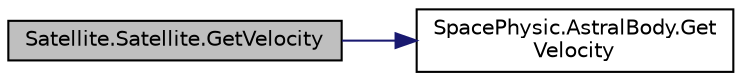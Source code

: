 digraph "Satellite.Satellite.GetVelocity"
{
 // INTERACTIVE_SVG=YES
 // LATEX_PDF_SIZE
  edge [fontname="Helvetica",fontsize="10",labelfontname="Helvetica",labelfontsize="10"];
  node [fontname="Helvetica",fontsize="10",shape=record];
  rankdir="LR";
  Node1 [label="Satellite.Satellite.GetVelocity",height=0.2,width=0.4,color="black", fillcolor="grey75", style="filled", fontcolor="black",tooltip="获取速度"];
  Node1 -> Node2 [color="midnightblue",fontsize="10",style="solid",fontname="Helvetica"];
  Node2 [label="SpacePhysic.AstralBody.Get\lVelocity",height=0.2,width=0.4,color="black", fillcolor="white", style="filled",URL="$class_space_physic_1_1_astral_body.html#a49a47294cf00916a50c42a62cda119f0",tooltip=" "];
}
